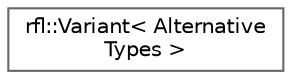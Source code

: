 digraph "类继承关系图"
{
 // LATEX_PDF_SIZE
  bgcolor="transparent";
  edge [fontname=Helvetica,fontsize=10,labelfontname=Helvetica,labelfontsize=10];
  node [fontname=Helvetica,fontsize=10,shape=box,height=0.2,width=0.4];
  rankdir="LR";
  Node0 [id="Node000000",label="rfl::Variant\< Alternative\lTypes \>",height=0.2,width=0.4,color="grey40", fillcolor="white", style="filled",URL="$classrfl_1_1_variant.html",tooltip=" "];
}
